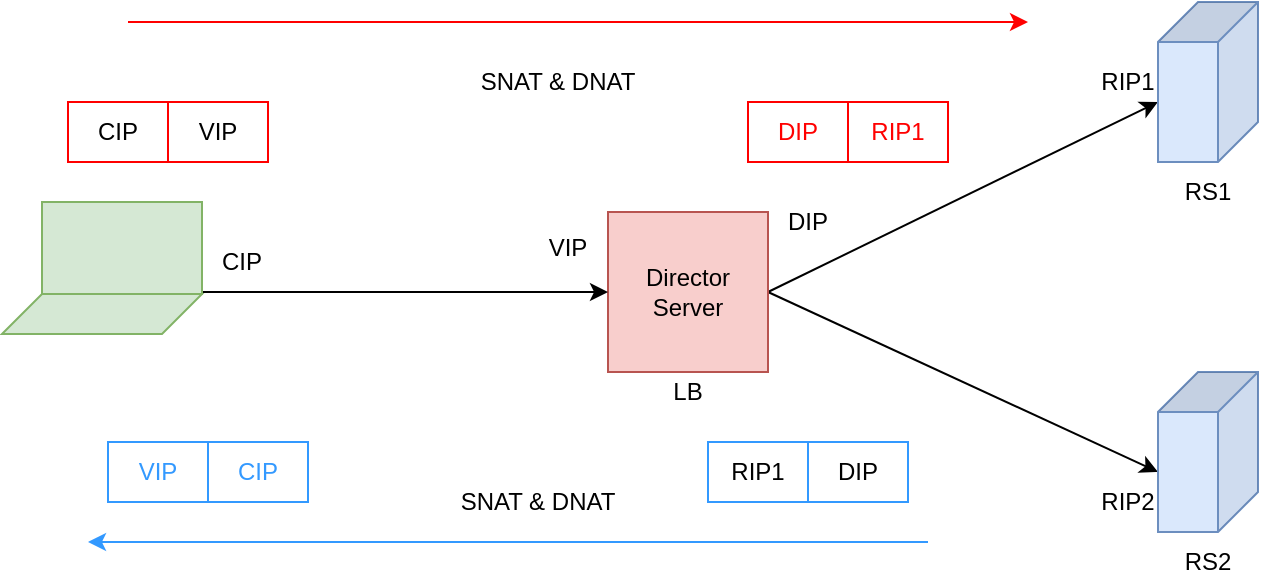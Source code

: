 <mxfile version="12.4.7" type="github">
  <diagram id="chyuBHoh4l87bvR5lXpy" name="Page-1">
    <mxGraphModel dx="1102" dy="582" grid="1" gridSize="10" guides="1" tooltips="1" connect="1" arrows="1" fold="1" page="1" pageScale="1" pageWidth="827" pageHeight="1169" math="0" shadow="0">
      <root>
        <mxCell id="0"/>
        <mxCell id="1" parent="0"/>
        <mxCell id="nx30veJoHJvd5V81R-aq-1" style="rounded=0;orthogonalLoop=1;jettySize=auto;html=1;exitX=1;exitY=0.5;exitDx=0;exitDy=0;entryX=0;entryY=0;entryDx=50;entryDy=50;entryPerimeter=0;" edge="1" parent="1" source="nx30veJoHJvd5V81R-aq-3" target="nx30veJoHJvd5V81R-aq-4">
          <mxGeometry relative="1" as="geometry"/>
        </mxCell>
        <mxCell id="nx30veJoHJvd5V81R-aq-2" style="edgeStyle=none;rounded=0;orthogonalLoop=1;jettySize=auto;html=1;exitX=1;exitY=0.5;exitDx=0;exitDy=0;entryX=0;entryY=0;entryDx=50;entryDy=50;entryPerimeter=0;" edge="1" parent="1" source="nx30veJoHJvd5V81R-aq-3" target="nx30veJoHJvd5V81R-aq-5">
          <mxGeometry relative="1" as="geometry"/>
        </mxCell>
        <mxCell id="nx30veJoHJvd5V81R-aq-3" value="Director&lt;br&gt;Server" style="whiteSpace=wrap;html=1;aspect=fixed;fillColor=#f8cecc;strokeColor=#b85450;" vertex="1" parent="1">
          <mxGeometry x="330" y="245" width="80" height="80" as="geometry"/>
        </mxCell>
        <mxCell id="nx30veJoHJvd5V81R-aq-4" value="" style="shape=cube;whiteSpace=wrap;html=1;boundedLbl=1;backgroundOutline=1;darkOpacity=0.05;darkOpacity2=0.1;rotation=90;fillColor=#dae8fc;strokeColor=#6c8ebf;" vertex="1" parent="1">
          <mxGeometry x="590" y="155" width="80" height="50" as="geometry"/>
        </mxCell>
        <mxCell id="nx30veJoHJvd5V81R-aq-5" value="" style="shape=cube;whiteSpace=wrap;html=1;boundedLbl=1;backgroundOutline=1;darkOpacity=0.05;darkOpacity2=0.1;rotation=90;fillColor=#dae8fc;strokeColor=#6c8ebf;" vertex="1" parent="1">
          <mxGeometry x="590" y="340" width="80" height="50" as="geometry"/>
        </mxCell>
        <mxCell id="nx30veJoHJvd5V81R-aq-6" value="RS1" style="text;html=1;strokeColor=none;fillColor=none;align=center;verticalAlign=middle;whiteSpace=wrap;rounded=0;" vertex="1" parent="1">
          <mxGeometry x="610" y="225" width="40" height="20" as="geometry"/>
        </mxCell>
        <mxCell id="nx30veJoHJvd5V81R-aq-7" value="RS2" style="text;html=1;strokeColor=none;fillColor=none;align=center;verticalAlign=middle;whiteSpace=wrap;rounded=0;" vertex="1" parent="1">
          <mxGeometry x="610" y="410" width="40" height="20" as="geometry"/>
        </mxCell>
        <mxCell id="nx30veJoHJvd5V81R-aq-8" value="" style="edgeStyle=orthogonalEdgeStyle;rounded=0;orthogonalLoop=1;jettySize=auto;html=1;entryX=0;entryY=0.5;entryDx=0;entryDy=0;exitX=1;exitY=1;exitDx=0;exitDy=0;" edge="1" parent="1" source="nx30veJoHJvd5V81R-aq-9" target="nx30veJoHJvd5V81R-aq-3">
          <mxGeometry relative="1" as="geometry">
            <mxPoint x="130" y="275" as="targetPoint"/>
            <Array as="points">
              <mxPoint x="50" y="285"/>
            </Array>
          </mxGeometry>
        </mxCell>
        <mxCell id="nx30veJoHJvd5V81R-aq-9" value="" style="rounded=0;whiteSpace=wrap;html=1;fillColor=#d5e8d4;strokeColor=#82b366;" vertex="1" parent="1">
          <mxGeometry x="47" y="240" width="80" height="46" as="geometry"/>
        </mxCell>
        <mxCell id="nx30veJoHJvd5V81R-aq-10" value="" style="shape=parallelogram;perimeter=parallelogramPerimeter;whiteSpace=wrap;html=1;fillColor=#d5e8d4;strokeColor=#82b366;" vertex="1" parent="1">
          <mxGeometry x="27" y="286" width="100" height="20" as="geometry"/>
        </mxCell>
        <mxCell id="nx30veJoHJvd5V81R-aq-11" value="LB" style="text;html=1;strokeColor=none;fillColor=none;align=center;verticalAlign=middle;whiteSpace=wrap;rounded=0;dashed=1;" vertex="1" parent="1">
          <mxGeometry x="350" y="325" width="40" height="20" as="geometry"/>
        </mxCell>
        <mxCell id="nx30veJoHJvd5V81R-aq-12" value="VIP" style="text;html=1;strokeColor=none;fillColor=none;align=center;verticalAlign=middle;whiteSpace=wrap;rounded=0;" vertex="1" parent="1">
          <mxGeometry x="290" y="253" width="40" height="20" as="geometry"/>
        </mxCell>
        <mxCell id="nx30veJoHJvd5V81R-aq-13" value="DIP" style="text;html=1;strokeColor=none;fillColor=none;align=center;verticalAlign=middle;whiteSpace=wrap;rounded=0;" vertex="1" parent="1">
          <mxGeometry x="410" y="240" width="40" height="20" as="geometry"/>
        </mxCell>
        <mxCell id="nx30veJoHJvd5V81R-aq-14" value="RIP1" style="text;html=1;strokeColor=none;fillColor=none;align=center;verticalAlign=middle;whiteSpace=wrap;rounded=0;" vertex="1" parent="1">
          <mxGeometry x="570" y="170" width="40" height="20" as="geometry"/>
        </mxCell>
        <mxCell id="nx30veJoHJvd5V81R-aq-15" value="RIP2" style="text;html=1;strokeColor=none;fillColor=none;align=center;verticalAlign=middle;whiteSpace=wrap;rounded=0;" vertex="1" parent="1">
          <mxGeometry x="570" y="380" width="40" height="20" as="geometry"/>
        </mxCell>
        <mxCell id="nx30veJoHJvd5V81R-aq-16" value="CIP" style="text;html=1;strokeColor=none;fillColor=none;align=center;verticalAlign=middle;whiteSpace=wrap;rounded=0;" vertex="1" parent="1">
          <mxGeometry x="127" y="260" width="40" height="20" as="geometry"/>
        </mxCell>
        <mxCell id="nx30veJoHJvd5V81R-aq-17" value="CIP" style="rounded=0;whiteSpace=wrap;html=1;strokeColor=#FF0000;" vertex="1" parent="1">
          <mxGeometry x="60" y="190" width="50" height="30" as="geometry"/>
        </mxCell>
        <mxCell id="nx30veJoHJvd5V81R-aq-18" value="VIP" style="rounded=0;whiteSpace=wrap;html=1;strokeColor=#FF0000;" vertex="1" parent="1">
          <mxGeometry x="110" y="190" width="50" height="30" as="geometry"/>
        </mxCell>
        <mxCell id="nx30veJoHJvd5V81R-aq-19" value="&lt;font color=&quot;#ff0000&quot;&gt;DIP&lt;/font&gt;" style="rounded=0;whiteSpace=wrap;html=1;strokeColor=#FF0000;" vertex="1" parent="1">
          <mxGeometry x="400" y="190" width="50" height="30" as="geometry"/>
        </mxCell>
        <mxCell id="nx30veJoHJvd5V81R-aq-20" value="&lt;font color=&quot;#ff0000&quot;&gt;RIP1&lt;/font&gt;" style="rounded=0;whiteSpace=wrap;html=1;strokeColor=#FF0000;" vertex="1" parent="1">
          <mxGeometry x="450" y="190" width="50" height="30" as="geometry"/>
        </mxCell>
        <mxCell id="nx30veJoHJvd5V81R-aq-21" value="" style="endArrow=classic;html=1;strokeColor=#FF0000;" edge="1" parent="1">
          <mxGeometry width="50" height="50" relative="1" as="geometry">
            <mxPoint x="90" y="150" as="sourcePoint"/>
            <mxPoint x="540" y="150" as="targetPoint"/>
          </mxGeometry>
        </mxCell>
        <mxCell id="nx30veJoHJvd5V81R-aq-22" value="" style="endArrow=classic;html=1;strokeColor=#3399FF;" edge="1" parent="1">
          <mxGeometry width="50" height="50" relative="1" as="geometry">
            <mxPoint x="490" y="410" as="sourcePoint"/>
            <mxPoint x="70" y="410" as="targetPoint"/>
          </mxGeometry>
        </mxCell>
        <mxCell id="nx30veJoHJvd5V81R-aq-23" value="RIP1" style="rounded=0;whiteSpace=wrap;html=1;strokeColor=#3399FF;" vertex="1" parent="1">
          <mxGeometry x="380" y="360" width="50" height="30" as="geometry"/>
        </mxCell>
        <mxCell id="nx30veJoHJvd5V81R-aq-24" value="DIP" style="rounded=0;whiteSpace=wrap;html=1;strokeColor=#3399FF;" vertex="1" parent="1">
          <mxGeometry x="430" y="360" width="50" height="30" as="geometry"/>
        </mxCell>
        <mxCell id="nx30veJoHJvd5V81R-aq-25" value="&lt;font color=&quot;#3399ff&quot;&gt;VIP&lt;/font&gt;" style="rounded=0;whiteSpace=wrap;html=1;strokeColor=#3399FF;" vertex="1" parent="1">
          <mxGeometry x="80" y="360" width="50" height="30" as="geometry"/>
        </mxCell>
        <mxCell id="nx30veJoHJvd5V81R-aq-26" value="&lt;font color=&quot;#3399ff&quot;&gt;CIP&lt;/font&gt;" style="rounded=0;whiteSpace=wrap;html=1;strokeColor=#3399FF;" vertex="1" parent="1">
          <mxGeometry x="130" y="360" width="50" height="30" as="geometry"/>
        </mxCell>
        <mxCell id="nx30veJoHJvd5V81R-aq-27" value="SNAT &amp;amp; DNAT" style="text;html=1;strokeColor=none;fillColor=none;align=center;verticalAlign=middle;whiteSpace=wrap;rounded=0;" vertex="1" parent="1">
          <mxGeometry x="260" y="170" width="90" height="20" as="geometry"/>
        </mxCell>
        <mxCell id="nx30veJoHJvd5V81R-aq-28" value="SNAT &amp;amp; DNAT" style="text;html=1;strokeColor=none;fillColor=none;align=center;verticalAlign=middle;whiteSpace=wrap;rounded=0;" vertex="1" parent="1">
          <mxGeometry x="250" y="380" width="90" height="20" as="geometry"/>
        </mxCell>
      </root>
    </mxGraphModel>
  </diagram>
</mxfile>
